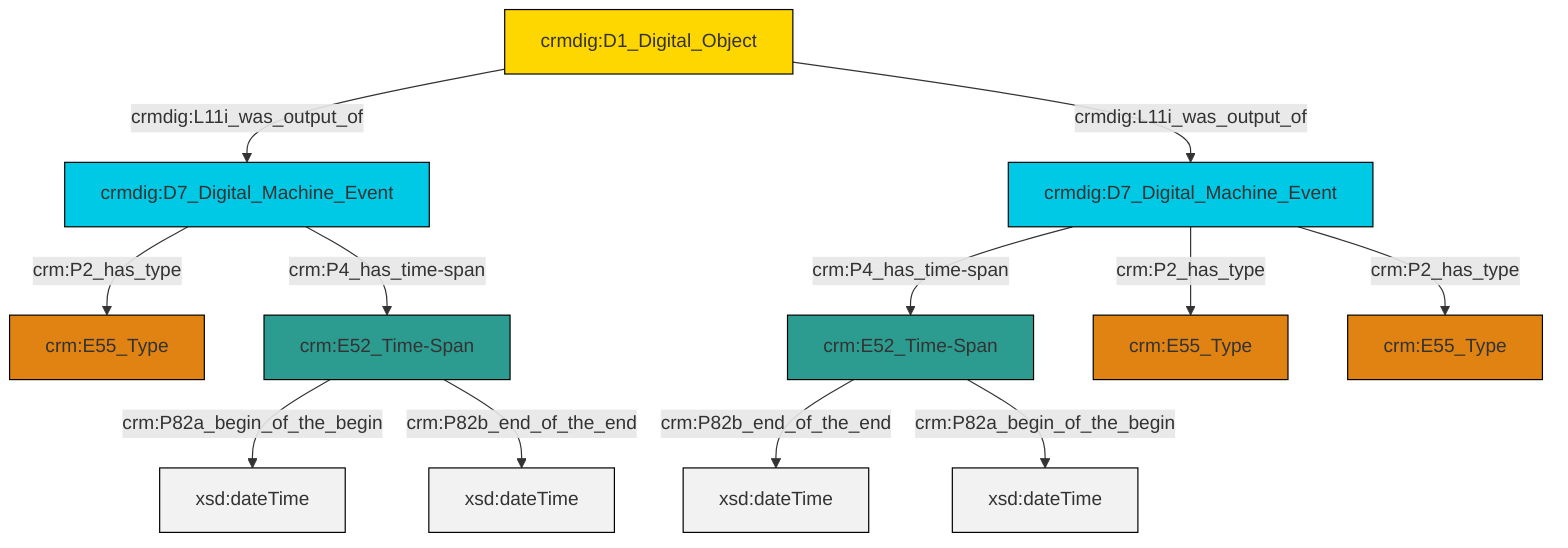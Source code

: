 graph TD
classDef Literal fill:#f2f2f2,stroke:#000000;
classDef CRM_Entity fill:#FFFFFF,stroke:#000000;
classDef Temporal_Entity fill:#00C9E6, stroke:#000000;
classDef Type fill:#E18312, stroke:#000000;
classDef Time-Span fill:#2C9C91, stroke:#000000;
classDef Appellation fill:#FFEB7F, stroke:#000000;
classDef Place fill:#008836, stroke:#000000;
classDef Persistent_Item fill:#B266B2, stroke:#000000;
classDef Conceptual_Object fill:#FFD700, stroke:#000000;
classDef Physical_Thing fill:#D2B48C, stroke:#000000;
classDef Actor fill:#f58aad, stroke:#000000;
classDef PC_Classes fill:#4ce600, stroke:#000000;
classDef Multi fill:#cccccc,stroke:#000000;

8["crmdig:D7_Digital_Machine_Event"]:::Temporal_Entity -->|crm:P4_has_time-span| 6["crm:E52_Time-Span"]:::Time-Span
11["crm:E52_Time-Span"]:::Time-Span -->|crm:P82a_begin_of_the_begin| 12[xsd:dateTime]:::Literal
0["crmdig:D7_Digital_Machine_Event"]:::Temporal_Entity -->|crm:P2_has_type| 2["crm:E55_Type"]:::Type
13["crmdig:D1_Digital_Object"]:::Conceptual_Object -->|crmdig:L11i_was_output_of| 0["crmdig:D7_Digital_Machine_Event"]:::Temporal_Entity
11["crm:E52_Time-Span"]:::Time-Span -->|crm:P82b_end_of_the_end| 14[xsd:dateTime]:::Literal
6["crm:E52_Time-Span"]:::Time-Span -->|crm:P82b_end_of_the_end| 15[xsd:dateTime]:::Literal
0["crmdig:D7_Digital_Machine_Event"]:::Temporal_Entity -->|crm:P4_has_time-span| 11["crm:E52_Time-Span"]:::Time-Span
8["crmdig:D7_Digital_Machine_Event"]:::Temporal_Entity -->|crm:P2_has_type| 9["crm:E55_Type"]:::Type
6["crm:E52_Time-Span"]:::Time-Span -->|crm:P82a_begin_of_the_begin| 19[xsd:dateTime]:::Literal
8["crmdig:D7_Digital_Machine_Event"]:::Temporal_Entity -->|crm:P2_has_type| 4["crm:E55_Type"]:::Type
13["crmdig:D1_Digital_Object"]:::Conceptual_Object -->|crmdig:L11i_was_output_of| 8["crmdig:D7_Digital_Machine_Event"]:::Temporal_Entity